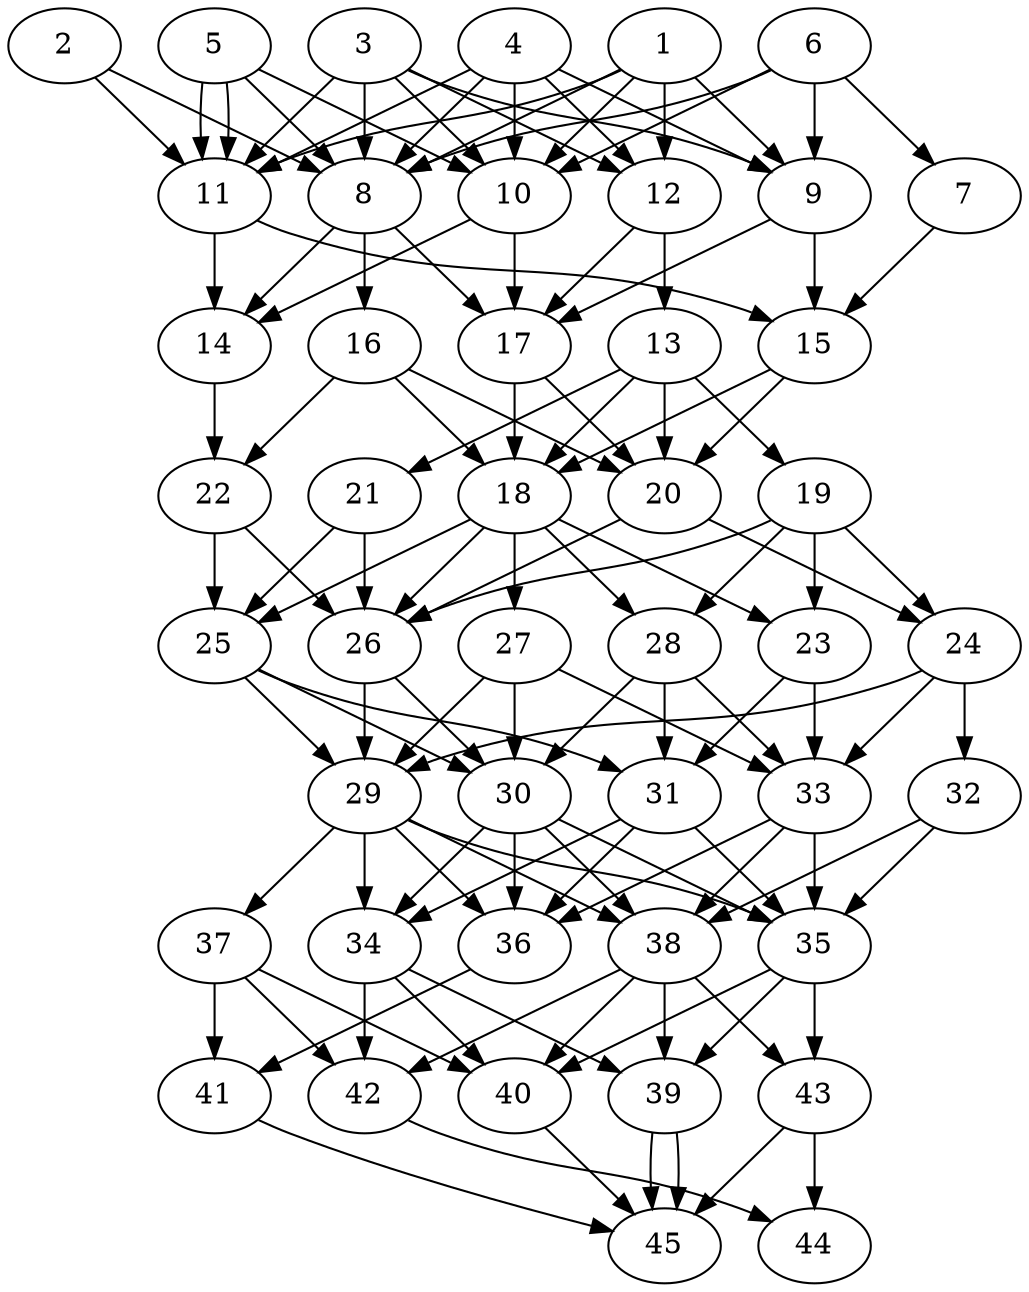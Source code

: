 // DAG automatically generated by daggen at Thu Oct  3 14:07:24 2019
// ./daggen --dot -n 45 --ccr 0.5 --fat 0.5 --regular 0.9 --density 0.9 --mindata 5242880 --maxdata 52428800 
digraph G {
  1 [size="38287360", alpha="0.03", expect_size="19143680"] 
  1 -> 8 [size ="19143680"]
  1 -> 9 [size ="19143680"]
  1 -> 10 [size ="19143680"]
  1 -> 11 [size ="19143680"]
  1 -> 12 [size ="19143680"]
  2 [size="55734272", alpha="0.06", expect_size="27867136"] 
  2 -> 8 [size ="27867136"]
  2 -> 11 [size ="27867136"]
  3 [size="42209280", alpha="0.06", expect_size="21104640"] 
  3 -> 8 [size ="21104640"]
  3 -> 9 [size ="21104640"]
  3 -> 10 [size ="21104640"]
  3 -> 11 [size ="21104640"]
  3 -> 12 [size ="21104640"]
  4 [size="29274112", alpha="0.08", expect_size="14637056"] 
  4 -> 8 [size ="14637056"]
  4 -> 9 [size ="14637056"]
  4 -> 10 [size ="14637056"]
  4 -> 11 [size ="14637056"]
  4 -> 12 [size ="14637056"]
  5 [size="55246848", alpha="0.15", expect_size="27623424"] 
  5 -> 8 [size ="27623424"]
  5 -> 10 [size ="27623424"]
  5 -> 11 [size ="27623424"]
  5 -> 11 [size ="27623424"]
  6 [size="13144064", alpha="0.14", expect_size="6572032"] 
  6 -> 7 [size ="6572032"]
  6 -> 8 [size ="6572032"]
  6 -> 9 [size ="6572032"]
  6 -> 10 [size ="6572032"]
  7 [size="43610112", alpha="0.10", expect_size="21805056"] 
  7 -> 15 [size ="21805056"]
  8 [size="76042240", alpha="0.01", expect_size="38021120"] 
  8 -> 14 [size ="38021120"]
  8 -> 16 [size ="38021120"]
  8 -> 17 [size ="38021120"]
  9 [size="17987584", alpha="0.19", expect_size="8993792"] 
  9 -> 15 [size ="8993792"]
  9 -> 17 [size ="8993792"]
  10 [size="18726912", alpha="0.08", expect_size="9363456"] 
  10 -> 14 [size ="9363456"]
  10 -> 17 [size ="9363456"]
  11 [size="89454592", alpha="0.05", expect_size="44727296"] 
  11 -> 14 [size ="44727296"]
  11 -> 15 [size ="44727296"]
  12 [size="11046912", alpha="0.19", expect_size="5523456"] 
  12 -> 13 [size ="5523456"]
  12 -> 17 [size ="5523456"]
  13 [size="40601600", alpha="0.08", expect_size="20300800"] 
  13 -> 18 [size ="20300800"]
  13 -> 19 [size ="20300800"]
  13 -> 20 [size ="20300800"]
  13 -> 21 [size ="20300800"]
  14 [size="71129088", alpha="0.01", expect_size="35564544"] 
  14 -> 22 [size ="35564544"]
  15 [size="13940736", alpha="0.11", expect_size="6970368"] 
  15 -> 18 [size ="6970368"]
  15 -> 20 [size ="6970368"]
  16 [size="83820544", alpha="0.07", expect_size="41910272"] 
  16 -> 18 [size ="41910272"]
  16 -> 20 [size ="41910272"]
  16 -> 22 [size ="41910272"]
  17 [size="53952512", alpha="0.12", expect_size="26976256"] 
  17 -> 18 [size ="26976256"]
  17 -> 20 [size ="26976256"]
  18 [size="102412288", alpha="0.09", expect_size="51206144"] 
  18 -> 23 [size ="51206144"]
  18 -> 25 [size ="51206144"]
  18 -> 26 [size ="51206144"]
  18 -> 27 [size ="51206144"]
  18 -> 28 [size ="51206144"]
  19 [size="12216320", alpha="0.13", expect_size="6108160"] 
  19 -> 23 [size ="6108160"]
  19 -> 24 [size ="6108160"]
  19 -> 26 [size ="6108160"]
  19 -> 28 [size ="6108160"]
  20 [size="100333568", alpha="0.01", expect_size="50166784"] 
  20 -> 24 [size ="50166784"]
  20 -> 26 [size ="50166784"]
  21 [size="41375744", alpha="0.14", expect_size="20687872"] 
  21 -> 25 [size ="20687872"]
  21 -> 26 [size ="20687872"]
  22 [size="63684608", alpha="0.17", expect_size="31842304"] 
  22 -> 25 [size ="31842304"]
  22 -> 26 [size ="31842304"]
  23 [size="57475072", alpha="0.06", expect_size="28737536"] 
  23 -> 31 [size ="28737536"]
  23 -> 33 [size ="28737536"]
  24 [size="95406080", alpha="0.19", expect_size="47703040"] 
  24 -> 29 [size ="47703040"]
  24 -> 32 [size ="47703040"]
  24 -> 33 [size ="47703040"]
  25 [size="98246656", alpha="0.02", expect_size="49123328"] 
  25 -> 29 [size ="49123328"]
  25 -> 30 [size ="49123328"]
  25 -> 31 [size ="49123328"]
  26 [size="56084480", alpha="0.06", expect_size="28042240"] 
  26 -> 29 [size ="28042240"]
  26 -> 30 [size ="28042240"]
  27 [size="90060800", alpha="0.16", expect_size="45030400"] 
  27 -> 29 [size ="45030400"]
  27 -> 30 [size ="45030400"]
  27 -> 33 [size ="45030400"]
  28 [size="53125120", alpha="0.01", expect_size="26562560"] 
  28 -> 30 [size ="26562560"]
  28 -> 31 [size ="26562560"]
  28 -> 33 [size ="26562560"]
  29 [size="94242816", alpha="0.07", expect_size="47121408"] 
  29 -> 34 [size ="47121408"]
  29 -> 35 [size ="47121408"]
  29 -> 36 [size ="47121408"]
  29 -> 37 [size ="47121408"]
  29 -> 38 [size ="47121408"]
  30 [size="63270912", alpha="0.15", expect_size="31635456"] 
  30 -> 34 [size ="31635456"]
  30 -> 35 [size ="31635456"]
  30 -> 36 [size ="31635456"]
  30 -> 38 [size ="31635456"]
  31 [size="66545664", alpha="0.19", expect_size="33272832"] 
  31 -> 34 [size ="33272832"]
  31 -> 35 [size ="33272832"]
  31 -> 36 [size ="33272832"]
  32 [size="37502976", alpha="0.04", expect_size="18751488"] 
  32 -> 35 [size ="18751488"]
  32 -> 38 [size ="18751488"]
  33 [size="21389312", alpha="0.15", expect_size="10694656"] 
  33 -> 35 [size ="10694656"]
  33 -> 36 [size ="10694656"]
  33 -> 38 [size ="10694656"]
  34 [size="49930240", alpha="0.18", expect_size="24965120"] 
  34 -> 39 [size ="24965120"]
  34 -> 40 [size ="24965120"]
  34 -> 42 [size ="24965120"]
  35 [size="47544320", alpha="0.03", expect_size="23772160"] 
  35 -> 39 [size ="23772160"]
  35 -> 40 [size ="23772160"]
  35 -> 43 [size ="23772160"]
  36 [size="58990592", alpha="0.03", expect_size="29495296"] 
  36 -> 41 [size ="29495296"]
  37 [size="86929408", alpha="0.12", expect_size="43464704"] 
  37 -> 40 [size ="43464704"]
  37 -> 41 [size ="43464704"]
  37 -> 42 [size ="43464704"]
  38 [size="70113280", alpha="0.01", expect_size="35056640"] 
  38 -> 39 [size ="35056640"]
  38 -> 40 [size ="35056640"]
  38 -> 42 [size ="35056640"]
  38 -> 43 [size ="35056640"]
  39 [size="74104832", alpha="0.10", expect_size="37052416"] 
  39 -> 45 [size ="37052416"]
  39 -> 45 [size ="37052416"]
  40 [size="12027904", alpha="0.19", expect_size="6013952"] 
  40 -> 45 [size ="6013952"]
  41 [size="80873472", alpha="0.13", expect_size="40436736"] 
  41 -> 45 [size ="40436736"]
  42 [size="76494848", alpha="0.19", expect_size="38247424"] 
  42 -> 44 [size ="38247424"]
  43 [size="93827072", alpha="0.15", expect_size="46913536"] 
  43 -> 44 [size ="46913536"]
  43 -> 45 [size ="46913536"]
  44 [size="68614144", alpha="0.09", expect_size="34307072"] 
  45 [size="61499392", alpha="0.02", expect_size="30749696"] 
}
